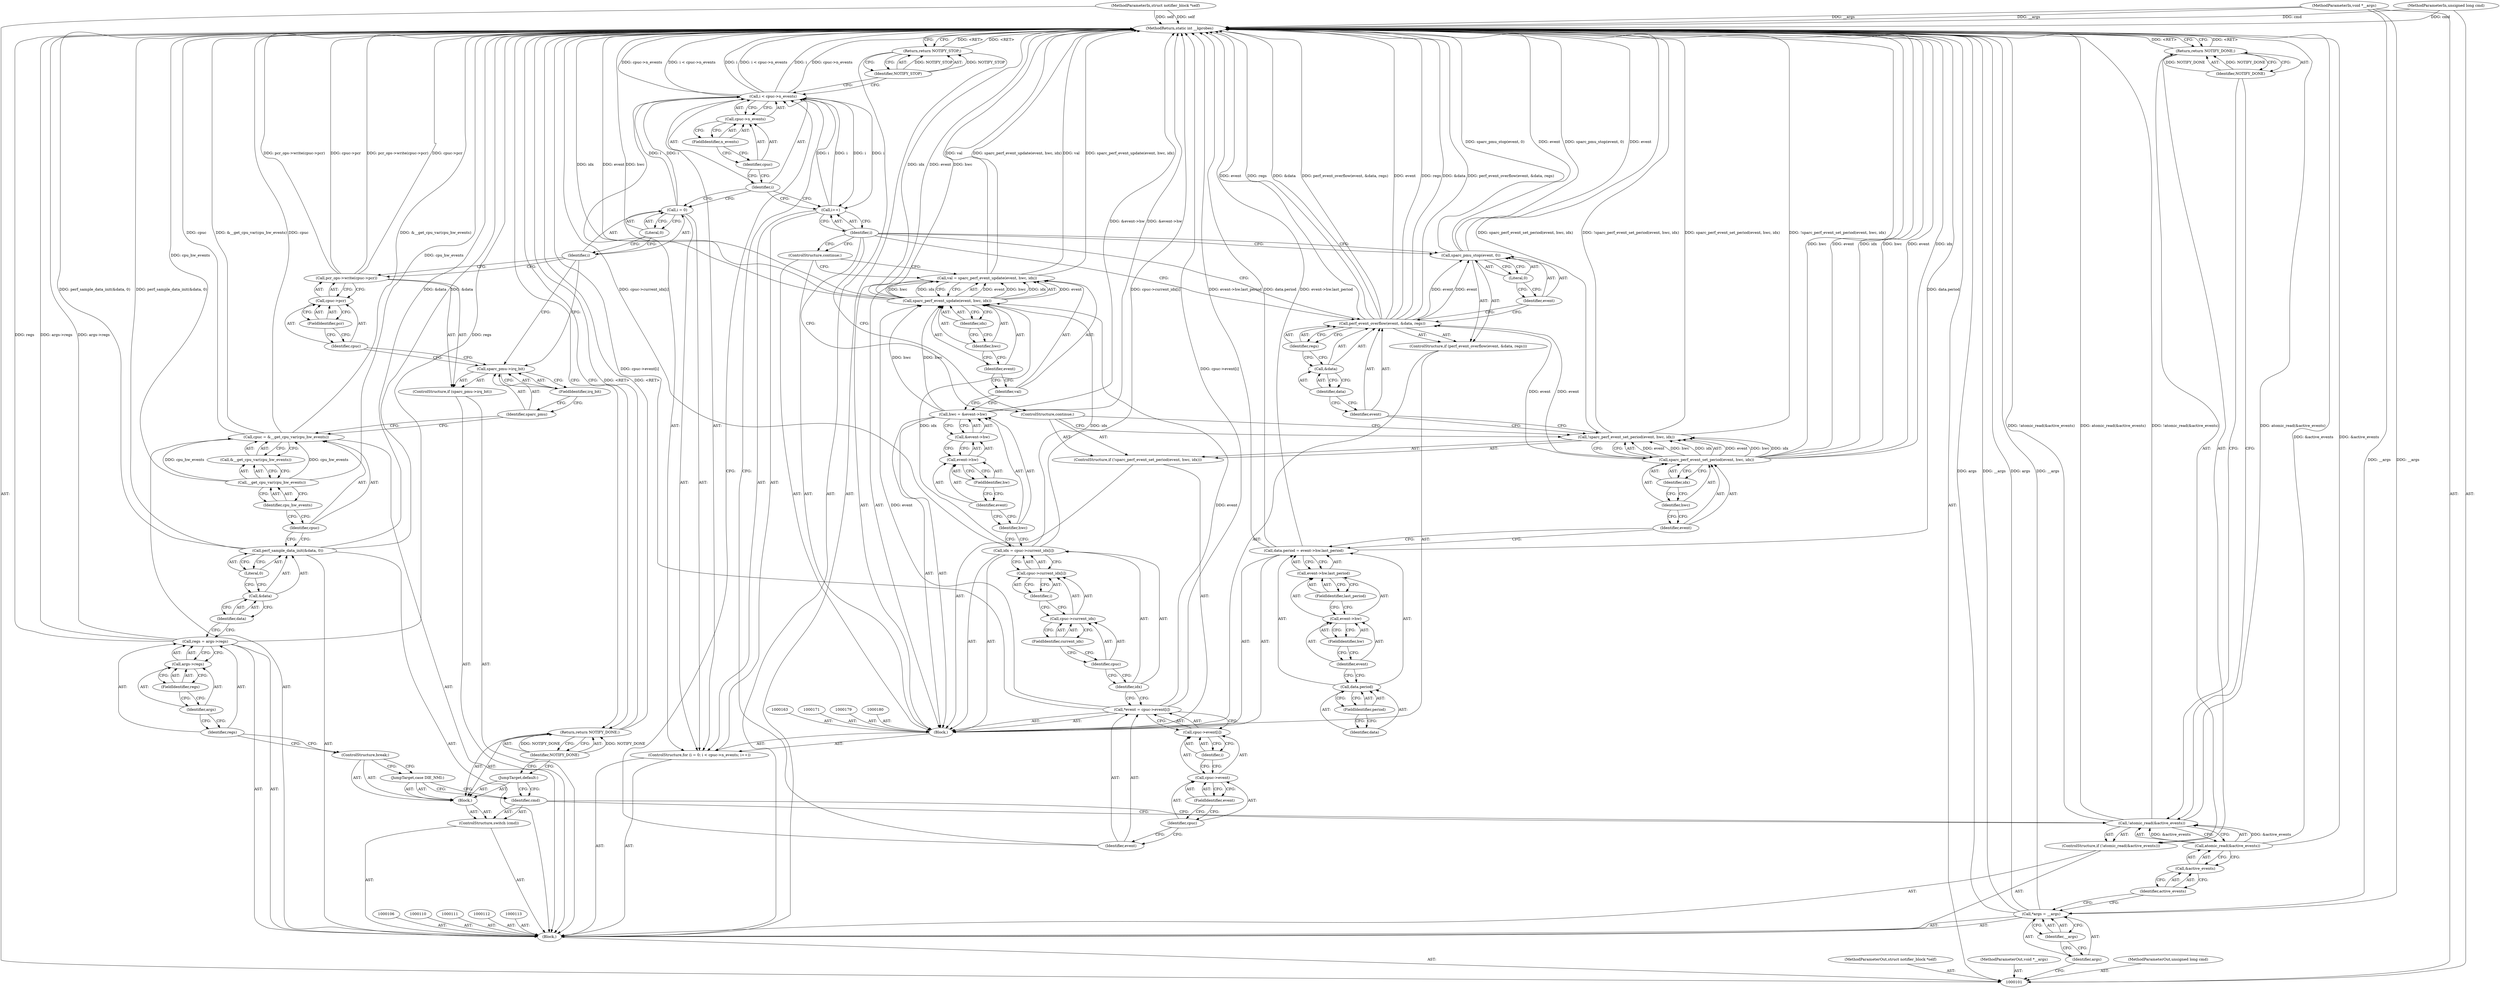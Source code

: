 digraph "0_linux_a8b0ca17b80e92faab46ee7179ba9e99ccb61233_31" {
"1000221" [label="(MethodReturn,static int __kprobes)"];
"1000102" [label="(MethodParameterIn,struct notifier_block *self)"];
"1000314" [label="(MethodParameterOut,struct notifier_block *self)"];
"1000114" [label="(ControlStructure,if (!atomic_read(&active_events)))"];
"1000117" [label="(Call,&active_events)"];
"1000118" [label="(Identifier,active_events)"];
"1000115" [label="(Call,!atomic_read(&active_events))"];
"1000116" [label="(Call,atomic_read(&active_events))"];
"1000119" [label="(Return,return NOTIFY_DONE;)"];
"1000120" [label="(Identifier,NOTIFY_DONE)"];
"1000121" [label="(ControlStructure,switch (cmd))"];
"1000123" [label="(Block,)"];
"1000122" [label="(Identifier,cmd)"];
"1000124" [label="(JumpTarget,case DIE_NMI:)"];
"1000125" [label="(ControlStructure,break;)"];
"1000126" [label="(JumpTarget,default:)"];
"1000127" [label="(Return,return NOTIFY_DONE;)"];
"1000128" [label="(Identifier,NOTIFY_DONE)"];
"1000104" [label="(MethodParameterIn,void *__args)"];
"1000316" [label="(MethodParameterOut,void *__args)"];
"1000103" [label="(MethodParameterIn,unsigned long cmd)"];
"1000315" [label="(MethodParameterOut,unsigned long cmd)"];
"1000129" [label="(Call,regs = args->regs)"];
"1000130" [label="(Identifier,regs)"];
"1000133" [label="(FieldIdentifier,regs)"];
"1000131" [label="(Call,args->regs)"];
"1000132" [label="(Identifier,args)"];
"1000134" [label="(Call,perf_sample_data_init(&data, 0))"];
"1000135" [label="(Call,&data)"];
"1000136" [label="(Identifier,data)"];
"1000137" [label="(Literal,0)"];
"1000138" [label="(Call,cpuc = &__get_cpu_var(cpu_hw_events))"];
"1000139" [label="(Identifier,cpuc)"];
"1000142" [label="(Identifier,cpu_hw_events)"];
"1000140" [label="(Call,&__get_cpu_var(cpu_hw_events))"];
"1000141" [label="(Call,__get_cpu_var(cpu_hw_events))"];
"1000105" [label="(Block,)"];
"1000143" [label="(ControlStructure,if (sparc_pmu->irq_bit))"];
"1000146" [label="(FieldIdentifier,irq_bit)"];
"1000144" [label="(Call,sparc_pmu->irq_bit)"];
"1000145" [label="(Identifier,sparc_pmu)"];
"1000148" [label="(Call,cpuc->pcr)"];
"1000149" [label="(Identifier,cpuc)"];
"1000147" [label="(Call,pcr_ops->write(cpuc->pcr))"];
"1000150" [label="(FieldIdentifier,pcr)"];
"1000151" [label="(ControlStructure,for (i = 0; i < cpuc->n_events; i++))"];
"1000154" [label="(Literal,0)"];
"1000155" [label="(Call,i < cpuc->n_events)"];
"1000156" [label="(Identifier,i)"];
"1000157" [label="(Call,cpuc->n_events)"];
"1000158" [label="(Identifier,cpuc)"];
"1000159" [label="(FieldIdentifier,n_events)"];
"1000160" [label="(Call,i++)"];
"1000161" [label="(Identifier,i)"];
"1000152" [label="(Call,i = 0)"];
"1000153" [label="(Identifier,i)"];
"1000164" [label="(Call,*event = cpuc->event[i])"];
"1000165" [label="(Identifier,event)"];
"1000166" [label="(Call,cpuc->event[i])"];
"1000167" [label="(Call,cpuc->event)"];
"1000168" [label="(Identifier,cpuc)"];
"1000169" [label="(FieldIdentifier,event)"];
"1000170" [label="(Identifier,i)"];
"1000174" [label="(Call,cpuc->current_idx[i])"];
"1000175" [label="(Call,cpuc->current_idx)"];
"1000176" [label="(Identifier,cpuc)"];
"1000177" [label="(FieldIdentifier,current_idx)"];
"1000178" [label="(Identifier,i)"];
"1000172" [label="(Call,idx = cpuc->current_idx[i])"];
"1000173" [label="(Identifier,idx)"];
"1000107" [label="(Call,*args = __args)"];
"1000108" [label="(Identifier,args)"];
"1000109" [label="(Identifier,__args)"];
"1000162" [label="(Block,)"];
"1000186" [label="(FieldIdentifier,hw)"];
"1000181" [label="(Call,hwc = &event->hw)"];
"1000182" [label="(Identifier,hwc)"];
"1000183" [label="(Call,&event->hw)"];
"1000184" [label="(Call,event->hw)"];
"1000185" [label="(Identifier,event)"];
"1000187" [label="(Call,val = sparc_perf_event_update(event, hwc, idx))"];
"1000188" [label="(Identifier,val)"];
"1000190" [label="(Identifier,event)"];
"1000191" [label="(Identifier,hwc)"];
"1000192" [label="(Identifier,idx)"];
"1000189" [label="(Call,sparc_perf_event_update(event, hwc, idx))"];
"1000193" [label="(ControlStructure,continue;)"];
"1000198" [label="(Call,event->hw.last_period)"];
"1000199" [label="(Call,event->hw)"];
"1000200" [label="(Identifier,event)"];
"1000194" [label="(Call,data.period = event->hw.last_period)"];
"1000195" [label="(Call,data.period)"];
"1000196" [label="(Identifier,data)"];
"1000201" [label="(FieldIdentifier,hw)"];
"1000202" [label="(FieldIdentifier,last_period)"];
"1000197" [label="(FieldIdentifier,period)"];
"1000203" [label="(ControlStructure,if (!sparc_perf_event_set_period(event, hwc, idx)))"];
"1000206" [label="(Identifier,event)"];
"1000207" [label="(Identifier,hwc)"];
"1000208" [label="(Identifier,idx)"];
"1000204" [label="(Call,!sparc_perf_event_set_period(event, hwc, idx))"];
"1000205" [label="(Call,sparc_perf_event_set_period(event, hwc, idx))"];
"1000209" [label="(ControlStructure,continue;)"];
"1000210" [label="(ControlStructure,if (perf_event_overflow(event, &data, regs)))"];
"1000212" [label="(Identifier,event)"];
"1000213" [label="(Call,&data)"];
"1000214" [label="(Identifier,data)"];
"1000215" [label="(Identifier,regs)"];
"1000211" [label="(Call,perf_event_overflow(event, &data, regs))"];
"1000217" [label="(Identifier,event)"];
"1000218" [label="(Literal,0)"];
"1000216" [label="(Call,sparc_pmu_stop(event, 0))"];
"1000219" [label="(Return,return NOTIFY_STOP;)"];
"1000220" [label="(Identifier,NOTIFY_STOP)"];
"1000221" -> "1000101"  [label="AST: "];
"1000221" -> "1000119"  [label="CFG: "];
"1000221" -> "1000127"  [label="CFG: "];
"1000221" -> "1000219"  [label="CFG: "];
"1000127" -> "1000221"  [label="DDG: <RET>"];
"1000119" -> "1000221"  [label="DDG: <RET>"];
"1000219" -> "1000221"  [label="DDG: <RET>"];
"1000107" -> "1000221"  [label="DDG: args"];
"1000107" -> "1000221"  [label="DDG: __args"];
"1000189" -> "1000221"  [label="DDG: event"];
"1000189" -> "1000221"  [label="DDG: hwc"];
"1000189" -> "1000221"  [label="DDG: idx"];
"1000104" -> "1000221"  [label="DDG: __args"];
"1000205" -> "1000221"  [label="DDG: hwc"];
"1000205" -> "1000221"  [label="DDG: event"];
"1000205" -> "1000221"  [label="DDG: idx"];
"1000102" -> "1000221"  [label="DDG: self"];
"1000211" -> "1000221"  [label="DDG: event"];
"1000211" -> "1000221"  [label="DDG: regs"];
"1000211" -> "1000221"  [label="DDG: &data"];
"1000211" -> "1000221"  [label="DDG: perf_event_overflow(event, &data, regs)"];
"1000204" -> "1000221"  [label="DDG: sparc_perf_event_set_period(event, hwc, idx)"];
"1000204" -> "1000221"  [label="DDG: !sparc_perf_event_set_period(event, hwc, idx)"];
"1000187" -> "1000221"  [label="DDG: val"];
"1000187" -> "1000221"  [label="DDG: sparc_perf_event_update(event, hwc, idx)"];
"1000116" -> "1000221"  [label="DDG: &active_events"];
"1000129" -> "1000221"  [label="DDG: regs"];
"1000129" -> "1000221"  [label="DDG: args->regs"];
"1000141" -> "1000221"  [label="DDG: cpu_hw_events"];
"1000216" -> "1000221"  [label="DDG: sparc_pmu_stop(event, 0)"];
"1000216" -> "1000221"  [label="DDG: event"];
"1000155" -> "1000221"  [label="DDG: cpuc->n_events"];
"1000155" -> "1000221"  [label="DDG: i < cpuc->n_events"];
"1000155" -> "1000221"  [label="DDG: i"];
"1000138" -> "1000221"  [label="DDG: cpuc"];
"1000138" -> "1000221"  [label="DDG: &__get_cpu_var(cpu_hw_events)"];
"1000164" -> "1000221"  [label="DDG: cpuc->event[i]"];
"1000194" -> "1000221"  [label="DDG: data.period"];
"1000194" -> "1000221"  [label="DDG: event->hw.last_period"];
"1000103" -> "1000221"  [label="DDG: cmd"];
"1000134" -> "1000221"  [label="DDG: perf_sample_data_init(&data, 0)"];
"1000134" -> "1000221"  [label="DDG: &data"];
"1000115" -> "1000221"  [label="DDG: !atomic_read(&active_events)"];
"1000115" -> "1000221"  [label="DDG: atomic_read(&active_events)"];
"1000147" -> "1000221"  [label="DDG: cpuc->pcr"];
"1000147" -> "1000221"  [label="DDG: pcr_ops->write(cpuc->pcr)"];
"1000181" -> "1000221"  [label="DDG: &event->hw"];
"1000172" -> "1000221"  [label="DDG: cpuc->current_idx[i]"];
"1000102" -> "1000101"  [label="AST: "];
"1000102" -> "1000221"  [label="DDG: self"];
"1000314" -> "1000101"  [label="AST: "];
"1000114" -> "1000105"  [label="AST: "];
"1000115" -> "1000114"  [label="AST: "];
"1000119" -> "1000114"  [label="AST: "];
"1000117" -> "1000116"  [label="AST: "];
"1000117" -> "1000118"  [label="CFG: "];
"1000118" -> "1000117"  [label="AST: "];
"1000116" -> "1000117"  [label="CFG: "];
"1000118" -> "1000117"  [label="AST: "];
"1000118" -> "1000107"  [label="CFG: "];
"1000117" -> "1000118"  [label="CFG: "];
"1000115" -> "1000114"  [label="AST: "];
"1000115" -> "1000116"  [label="CFG: "];
"1000116" -> "1000115"  [label="AST: "];
"1000120" -> "1000115"  [label="CFG: "];
"1000122" -> "1000115"  [label="CFG: "];
"1000115" -> "1000221"  [label="DDG: !atomic_read(&active_events)"];
"1000115" -> "1000221"  [label="DDG: atomic_read(&active_events)"];
"1000116" -> "1000115"  [label="DDG: &active_events"];
"1000116" -> "1000115"  [label="AST: "];
"1000116" -> "1000117"  [label="CFG: "];
"1000117" -> "1000116"  [label="AST: "];
"1000115" -> "1000116"  [label="CFG: "];
"1000116" -> "1000221"  [label="DDG: &active_events"];
"1000116" -> "1000115"  [label="DDG: &active_events"];
"1000119" -> "1000114"  [label="AST: "];
"1000119" -> "1000120"  [label="CFG: "];
"1000120" -> "1000119"  [label="AST: "];
"1000221" -> "1000119"  [label="CFG: "];
"1000119" -> "1000221"  [label="DDG: <RET>"];
"1000120" -> "1000119"  [label="DDG: NOTIFY_DONE"];
"1000120" -> "1000119"  [label="AST: "];
"1000120" -> "1000115"  [label="CFG: "];
"1000119" -> "1000120"  [label="CFG: "];
"1000120" -> "1000119"  [label="DDG: NOTIFY_DONE"];
"1000121" -> "1000105"  [label="AST: "];
"1000122" -> "1000121"  [label="AST: "];
"1000123" -> "1000121"  [label="AST: "];
"1000123" -> "1000121"  [label="AST: "];
"1000124" -> "1000123"  [label="AST: "];
"1000125" -> "1000123"  [label="AST: "];
"1000126" -> "1000123"  [label="AST: "];
"1000127" -> "1000123"  [label="AST: "];
"1000122" -> "1000121"  [label="AST: "];
"1000122" -> "1000115"  [label="CFG: "];
"1000124" -> "1000122"  [label="CFG: "];
"1000126" -> "1000122"  [label="CFG: "];
"1000124" -> "1000123"  [label="AST: "];
"1000124" -> "1000122"  [label="CFG: "];
"1000125" -> "1000124"  [label="CFG: "];
"1000125" -> "1000123"  [label="AST: "];
"1000125" -> "1000124"  [label="CFG: "];
"1000130" -> "1000125"  [label="CFG: "];
"1000126" -> "1000123"  [label="AST: "];
"1000126" -> "1000122"  [label="CFG: "];
"1000128" -> "1000126"  [label="CFG: "];
"1000127" -> "1000123"  [label="AST: "];
"1000127" -> "1000128"  [label="CFG: "];
"1000128" -> "1000127"  [label="AST: "];
"1000221" -> "1000127"  [label="CFG: "];
"1000127" -> "1000221"  [label="DDG: <RET>"];
"1000128" -> "1000127"  [label="DDG: NOTIFY_DONE"];
"1000128" -> "1000127"  [label="AST: "];
"1000128" -> "1000126"  [label="CFG: "];
"1000127" -> "1000128"  [label="CFG: "];
"1000128" -> "1000127"  [label="DDG: NOTIFY_DONE"];
"1000104" -> "1000101"  [label="AST: "];
"1000104" -> "1000221"  [label="DDG: __args"];
"1000104" -> "1000107"  [label="DDG: __args"];
"1000316" -> "1000101"  [label="AST: "];
"1000103" -> "1000101"  [label="AST: "];
"1000103" -> "1000221"  [label="DDG: cmd"];
"1000315" -> "1000101"  [label="AST: "];
"1000129" -> "1000105"  [label="AST: "];
"1000129" -> "1000131"  [label="CFG: "];
"1000130" -> "1000129"  [label="AST: "];
"1000131" -> "1000129"  [label="AST: "];
"1000136" -> "1000129"  [label="CFG: "];
"1000129" -> "1000221"  [label="DDG: regs"];
"1000129" -> "1000221"  [label="DDG: args->regs"];
"1000130" -> "1000129"  [label="AST: "];
"1000130" -> "1000125"  [label="CFG: "];
"1000132" -> "1000130"  [label="CFG: "];
"1000133" -> "1000131"  [label="AST: "];
"1000133" -> "1000132"  [label="CFG: "];
"1000131" -> "1000133"  [label="CFG: "];
"1000131" -> "1000129"  [label="AST: "];
"1000131" -> "1000133"  [label="CFG: "];
"1000132" -> "1000131"  [label="AST: "];
"1000133" -> "1000131"  [label="AST: "];
"1000129" -> "1000131"  [label="CFG: "];
"1000132" -> "1000131"  [label="AST: "];
"1000132" -> "1000130"  [label="CFG: "];
"1000133" -> "1000132"  [label="CFG: "];
"1000134" -> "1000105"  [label="AST: "];
"1000134" -> "1000137"  [label="CFG: "];
"1000135" -> "1000134"  [label="AST: "];
"1000137" -> "1000134"  [label="AST: "];
"1000139" -> "1000134"  [label="CFG: "];
"1000134" -> "1000221"  [label="DDG: perf_sample_data_init(&data, 0)"];
"1000134" -> "1000221"  [label="DDG: &data"];
"1000135" -> "1000134"  [label="AST: "];
"1000135" -> "1000136"  [label="CFG: "];
"1000136" -> "1000135"  [label="AST: "];
"1000137" -> "1000135"  [label="CFG: "];
"1000136" -> "1000135"  [label="AST: "];
"1000136" -> "1000129"  [label="CFG: "];
"1000135" -> "1000136"  [label="CFG: "];
"1000137" -> "1000134"  [label="AST: "];
"1000137" -> "1000135"  [label="CFG: "];
"1000134" -> "1000137"  [label="CFG: "];
"1000138" -> "1000105"  [label="AST: "];
"1000138" -> "1000140"  [label="CFG: "];
"1000139" -> "1000138"  [label="AST: "];
"1000140" -> "1000138"  [label="AST: "];
"1000145" -> "1000138"  [label="CFG: "];
"1000138" -> "1000221"  [label="DDG: cpuc"];
"1000138" -> "1000221"  [label="DDG: &__get_cpu_var(cpu_hw_events)"];
"1000141" -> "1000138"  [label="DDG: cpu_hw_events"];
"1000139" -> "1000138"  [label="AST: "];
"1000139" -> "1000134"  [label="CFG: "];
"1000142" -> "1000139"  [label="CFG: "];
"1000142" -> "1000141"  [label="AST: "];
"1000142" -> "1000139"  [label="CFG: "];
"1000141" -> "1000142"  [label="CFG: "];
"1000140" -> "1000138"  [label="AST: "];
"1000140" -> "1000141"  [label="CFG: "];
"1000141" -> "1000140"  [label="AST: "];
"1000138" -> "1000140"  [label="CFG: "];
"1000141" -> "1000140"  [label="AST: "];
"1000141" -> "1000142"  [label="CFG: "];
"1000142" -> "1000141"  [label="AST: "];
"1000140" -> "1000141"  [label="CFG: "];
"1000141" -> "1000221"  [label="DDG: cpu_hw_events"];
"1000141" -> "1000138"  [label="DDG: cpu_hw_events"];
"1000105" -> "1000101"  [label="AST: "];
"1000106" -> "1000105"  [label="AST: "];
"1000107" -> "1000105"  [label="AST: "];
"1000110" -> "1000105"  [label="AST: "];
"1000111" -> "1000105"  [label="AST: "];
"1000112" -> "1000105"  [label="AST: "];
"1000113" -> "1000105"  [label="AST: "];
"1000114" -> "1000105"  [label="AST: "];
"1000121" -> "1000105"  [label="AST: "];
"1000129" -> "1000105"  [label="AST: "];
"1000134" -> "1000105"  [label="AST: "];
"1000138" -> "1000105"  [label="AST: "];
"1000143" -> "1000105"  [label="AST: "];
"1000151" -> "1000105"  [label="AST: "];
"1000219" -> "1000105"  [label="AST: "];
"1000143" -> "1000105"  [label="AST: "];
"1000144" -> "1000143"  [label="AST: "];
"1000147" -> "1000143"  [label="AST: "];
"1000146" -> "1000144"  [label="AST: "];
"1000146" -> "1000145"  [label="CFG: "];
"1000144" -> "1000146"  [label="CFG: "];
"1000144" -> "1000143"  [label="AST: "];
"1000144" -> "1000146"  [label="CFG: "];
"1000145" -> "1000144"  [label="AST: "];
"1000146" -> "1000144"  [label="AST: "];
"1000149" -> "1000144"  [label="CFG: "];
"1000153" -> "1000144"  [label="CFG: "];
"1000145" -> "1000144"  [label="AST: "];
"1000145" -> "1000138"  [label="CFG: "];
"1000146" -> "1000145"  [label="CFG: "];
"1000148" -> "1000147"  [label="AST: "];
"1000148" -> "1000150"  [label="CFG: "];
"1000149" -> "1000148"  [label="AST: "];
"1000150" -> "1000148"  [label="AST: "];
"1000147" -> "1000148"  [label="CFG: "];
"1000149" -> "1000148"  [label="AST: "];
"1000149" -> "1000144"  [label="CFG: "];
"1000150" -> "1000149"  [label="CFG: "];
"1000147" -> "1000143"  [label="AST: "];
"1000147" -> "1000148"  [label="CFG: "];
"1000148" -> "1000147"  [label="AST: "];
"1000153" -> "1000147"  [label="CFG: "];
"1000147" -> "1000221"  [label="DDG: cpuc->pcr"];
"1000147" -> "1000221"  [label="DDG: pcr_ops->write(cpuc->pcr)"];
"1000150" -> "1000148"  [label="AST: "];
"1000150" -> "1000149"  [label="CFG: "];
"1000148" -> "1000150"  [label="CFG: "];
"1000151" -> "1000105"  [label="AST: "];
"1000152" -> "1000151"  [label="AST: "];
"1000155" -> "1000151"  [label="AST: "];
"1000160" -> "1000151"  [label="AST: "];
"1000162" -> "1000151"  [label="AST: "];
"1000154" -> "1000152"  [label="AST: "];
"1000154" -> "1000153"  [label="CFG: "];
"1000152" -> "1000154"  [label="CFG: "];
"1000155" -> "1000151"  [label="AST: "];
"1000155" -> "1000157"  [label="CFG: "];
"1000156" -> "1000155"  [label="AST: "];
"1000157" -> "1000155"  [label="AST: "];
"1000165" -> "1000155"  [label="CFG: "];
"1000220" -> "1000155"  [label="CFG: "];
"1000155" -> "1000221"  [label="DDG: cpuc->n_events"];
"1000155" -> "1000221"  [label="DDG: i < cpuc->n_events"];
"1000155" -> "1000221"  [label="DDG: i"];
"1000152" -> "1000155"  [label="DDG: i"];
"1000160" -> "1000155"  [label="DDG: i"];
"1000155" -> "1000160"  [label="DDG: i"];
"1000156" -> "1000155"  [label="AST: "];
"1000156" -> "1000152"  [label="CFG: "];
"1000156" -> "1000160"  [label="CFG: "];
"1000158" -> "1000156"  [label="CFG: "];
"1000157" -> "1000155"  [label="AST: "];
"1000157" -> "1000159"  [label="CFG: "];
"1000158" -> "1000157"  [label="AST: "];
"1000159" -> "1000157"  [label="AST: "];
"1000155" -> "1000157"  [label="CFG: "];
"1000158" -> "1000157"  [label="AST: "];
"1000158" -> "1000156"  [label="CFG: "];
"1000159" -> "1000158"  [label="CFG: "];
"1000159" -> "1000157"  [label="AST: "];
"1000159" -> "1000158"  [label="CFG: "];
"1000157" -> "1000159"  [label="CFG: "];
"1000160" -> "1000151"  [label="AST: "];
"1000160" -> "1000161"  [label="CFG: "];
"1000161" -> "1000160"  [label="AST: "];
"1000156" -> "1000160"  [label="CFG: "];
"1000160" -> "1000155"  [label="DDG: i"];
"1000155" -> "1000160"  [label="DDG: i"];
"1000161" -> "1000160"  [label="AST: "];
"1000161" -> "1000193"  [label="CFG: "];
"1000161" -> "1000209"  [label="CFG: "];
"1000161" -> "1000216"  [label="CFG: "];
"1000161" -> "1000211"  [label="CFG: "];
"1000160" -> "1000161"  [label="CFG: "];
"1000152" -> "1000151"  [label="AST: "];
"1000152" -> "1000154"  [label="CFG: "];
"1000153" -> "1000152"  [label="AST: "];
"1000154" -> "1000152"  [label="AST: "];
"1000156" -> "1000152"  [label="CFG: "];
"1000152" -> "1000155"  [label="DDG: i"];
"1000153" -> "1000152"  [label="AST: "];
"1000153" -> "1000147"  [label="CFG: "];
"1000153" -> "1000144"  [label="CFG: "];
"1000154" -> "1000153"  [label="CFG: "];
"1000164" -> "1000162"  [label="AST: "];
"1000164" -> "1000166"  [label="CFG: "];
"1000165" -> "1000164"  [label="AST: "];
"1000166" -> "1000164"  [label="AST: "];
"1000173" -> "1000164"  [label="CFG: "];
"1000164" -> "1000221"  [label="DDG: cpuc->event[i]"];
"1000164" -> "1000189"  [label="DDG: event"];
"1000165" -> "1000164"  [label="AST: "];
"1000165" -> "1000155"  [label="CFG: "];
"1000168" -> "1000165"  [label="CFG: "];
"1000166" -> "1000164"  [label="AST: "];
"1000166" -> "1000170"  [label="CFG: "];
"1000167" -> "1000166"  [label="AST: "];
"1000170" -> "1000166"  [label="AST: "];
"1000164" -> "1000166"  [label="CFG: "];
"1000167" -> "1000166"  [label="AST: "];
"1000167" -> "1000169"  [label="CFG: "];
"1000168" -> "1000167"  [label="AST: "];
"1000169" -> "1000167"  [label="AST: "];
"1000170" -> "1000167"  [label="CFG: "];
"1000168" -> "1000167"  [label="AST: "];
"1000168" -> "1000165"  [label="CFG: "];
"1000169" -> "1000168"  [label="CFG: "];
"1000169" -> "1000167"  [label="AST: "];
"1000169" -> "1000168"  [label="CFG: "];
"1000167" -> "1000169"  [label="CFG: "];
"1000170" -> "1000166"  [label="AST: "];
"1000170" -> "1000167"  [label="CFG: "];
"1000166" -> "1000170"  [label="CFG: "];
"1000174" -> "1000172"  [label="AST: "];
"1000174" -> "1000178"  [label="CFG: "];
"1000175" -> "1000174"  [label="AST: "];
"1000178" -> "1000174"  [label="AST: "];
"1000172" -> "1000174"  [label="CFG: "];
"1000175" -> "1000174"  [label="AST: "];
"1000175" -> "1000177"  [label="CFG: "];
"1000176" -> "1000175"  [label="AST: "];
"1000177" -> "1000175"  [label="AST: "];
"1000178" -> "1000175"  [label="CFG: "];
"1000176" -> "1000175"  [label="AST: "];
"1000176" -> "1000173"  [label="CFG: "];
"1000177" -> "1000176"  [label="CFG: "];
"1000177" -> "1000175"  [label="AST: "];
"1000177" -> "1000176"  [label="CFG: "];
"1000175" -> "1000177"  [label="CFG: "];
"1000178" -> "1000174"  [label="AST: "];
"1000178" -> "1000175"  [label="CFG: "];
"1000174" -> "1000178"  [label="CFG: "];
"1000172" -> "1000162"  [label="AST: "];
"1000172" -> "1000174"  [label="CFG: "];
"1000173" -> "1000172"  [label="AST: "];
"1000174" -> "1000172"  [label="AST: "];
"1000182" -> "1000172"  [label="CFG: "];
"1000172" -> "1000221"  [label="DDG: cpuc->current_idx[i]"];
"1000172" -> "1000189"  [label="DDG: idx"];
"1000173" -> "1000172"  [label="AST: "];
"1000173" -> "1000164"  [label="CFG: "];
"1000176" -> "1000173"  [label="CFG: "];
"1000107" -> "1000105"  [label="AST: "];
"1000107" -> "1000109"  [label="CFG: "];
"1000108" -> "1000107"  [label="AST: "];
"1000109" -> "1000107"  [label="AST: "];
"1000118" -> "1000107"  [label="CFG: "];
"1000107" -> "1000221"  [label="DDG: args"];
"1000107" -> "1000221"  [label="DDG: __args"];
"1000104" -> "1000107"  [label="DDG: __args"];
"1000108" -> "1000107"  [label="AST: "];
"1000108" -> "1000101"  [label="CFG: "];
"1000109" -> "1000108"  [label="CFG: "];
"1000109" -> "1000107"  [label="AST: "];
"1000109" -> "1000108"  [label="CFG: "];
"1000107" -> "1000109"  [label="CFG: "];
"1000162" -> "1000151"  [label="AST: "];
"1000163" -> "1000162"  [label="AST: "];
"1000164" -> "1000162"  [label="AST: "];
"1000171" -> "1000162"  [label="AST: "];
"1000172" -> "1000162"  [label="AST: "];
"1000179" -> "1000162"  [label="AST: "];
"1000180" -> "1000162"  [label="AST: "];
"1000181" -> "1000162"  [label="AST: "];
"1000187" -> "1000162"  [label="AST: "];
"1000193" -> "1000162"  [label="AST: "];
"1000194" -> "1000162"  [label="AST: "];
"1000203" -> "1000162"  [label="AST: "];
"1000210" -> "1000162"  [label="AST: "];
"1000186" -> "1000184"  [label="AST: "];
"1000186" -> "1000185"  [label="CFG: "];
"1000184" -> "1000186"  [label="CFG: "];
"1000181" -> "1000162"  [label="AST: "];
"1000181" -> "1000183"  [label="CFG: "];
"1000182" -> "1000181"  [label="AST: "];
"1000183" -> "1000181"  [label="AST: "];
"1000188" -> "1000181"  [label="CFG: "];
"1000181" -> "1000221"  [label="DDG: &event->hw"];
"1000181" -> "1000189"  [label="DDG: hwc"];
"1000182" -> "1000181"  [label="AST: "];
"1000182" -> "1000172"  [label="CFG: "];
"1000185" -> "1000182"  [label="CFG: "];
"1000183" -> "1000181"  [label="AST: "];
"1000183" -> "1000184"  [label="CFG: "];
"1000184" -> "1000183"  [label="AST: "];
"1000181" -> "1000183"  [label="CFG: "];
"1000184" -> "1000183"  [label="AST: "];
"1000184" -> "1000186"  [label="CFG: "];
"1000185" -> "1000184"  [label="AST: "];
"1000186" -> "1000184"  [label="AST: "];
"1000183" -> "1000184"  [label="CFG: "];
"1000185" -> "1000184"  [label="AST: "];
"1000185" -> "1000182"  [label="CFG: "];
"1000186" -> "1000185"  [label="CFG: "];
"1000187" -> "1000162"  [label="AST: "];
"1000187" -> "1000189"  [label="CFG: "];
"1000188" -> "1000187"  [label="AST: "];
"1000189" -> "1000187"  [label="AST: "];
"1000193" -> "1000187"  [label="CFG: "];
"1000187" -> "1000221"  [label="DDG: val"];
"1000187" -> "1000221"  [label="DDG: sparc_perf_event_update(event, hwc, idx)"];
"1000189" -> "1000187"  [label="DDG: event"];
"1000189" -> "1000187"  [label="DDG: hwc"];
"1000189" -> "1000187"  [label="DDG: idx"];
"1000188" -> "1000187"  [label="AST: "];
"1000188" -> "1000181"  [label="CFG: "];
"1000190" -> "1000188"  [label="CFG: "];
"1000190" -> "1000189"  [label="AST: "];
"1000190" -> "1000188"  [label="CFG: "];
"1000191" -> "1000190"  [label="CFG: "];
"1000191" -> "1000189"  [label="AST: "];
"1000191" -> "1000190"  [label="CFG: "];
"1000192" -> "1000191"  [label="CFG: "];
"1000192" -> "1000189"  [label="AST: "];
"1000192" -> "1000191"  [label="CFG: "];
"1000189" -> "1000192"  [label="CFG: "];
"1000189" -> "1000187"  [label="AST: "];
"1000189" -> "1000192"  [label="CFG: "];
"1000190" -> "1000189"  [label="AST: "];
"1000191" -> "1000189"  [label="AST: "];
"1000192" -> "1000189"  [label="AST: "];
"1000187" -> "1000189"  [label="CFG: "];
"1000189" -> "1000221"  [label="DDG: event"];
"1000189" -> "1000221"  [label="DDG: hwc"];
"1000189" -> "1000221"  [label="DDG: idx"];
"1000189" -> "1000187"  [label="DDG: event"];
"1000189" -> "1000187"  [label="DDG: hwc"];
"1000189" -> "1000187"  [label="DDG: idx"];
"1000164" -> "1000189"  [label="DDG: event"];
"1000181" -> "1000189"  [label="DDG: hwc"];
"1000172" -> "1000189"  [label="DDG: idx"];
"1000193" -> "1000162"  [label="AST: "];
"1000193" -> "1000187"  [label="CFG: "];
"1000161" -> "1000193"  [label="CFG: "];
"1000198" -> "1000194"  [label="AST: "];
"1000198" -> "1000202"  [label="CFG: "];
"1000199" -> "1000198"  [label="AST: "];
"1000202" -> "1000198"  [label="AST: "];
"1000194" -> "1000198"  [label="CFG: "];
"1000199" -> "1000198"  [label="AST: "];
"1000199" -> "1000201"  [label="CFG: "];
"1000200" -> "1000199"  [label="AST: "];
"1000201" -> "1000199"  [label="AST: "];
"1000202" -> "1000199"  [label="CFG: "];
"1000200" -> "1000199"  [label="AST: "];
"1000200" -> "1000195"  [label="CFG: "];
"1000201" -> "1000200"  [label="CFG: "];
"1000194" -> "1000162"  [label="AST: "];
"1000194" -> "1000198"  [label="CFG: "];
"1000195" -> "1000194"  [label="AST: "];
"1000198" -> "1000194"  [label="AST: "];
"1000206" -> "1000194"  [label="CFG: "];
"1000194" -> "1000221"  [label="DDG: data.period"];
"1000194" -> "1000221"  [label="DDG: event->hw.last_period"];
"1000195" -> "1000194"  [label="AST: "];
"1000195" -> "1000197"  [label="CFG: "];
"1000196" -> "1000195"  [label="AST: "];
"1000197" -> "1000195"  [label="AST: "];
"1000200" -> "1000195"  [label="CFG: "];
"1000196" -> "1000195"  [label="AST: "];
"1000197" -> "1000196"  [label="CFG: "];
"1000201" -> "1000199"  [label="AST: "];
"1000201" -> "1000200"  [label="CFG: "];
"1000199" -> "1000201"  [label="CFG: "];
"1000202" -> "1000198"  [label="AST: "];
"1000202" -> "1000199"  [label="CFG: "];
"1000198" -> "1000202"  [label="CFG: "];
"1000197" -> "1000195"  [label="AST: "];
"1000197" -> "1000196"  [label="CFG: "];
"1000195" -> "1000197"  [label="CFG: "];
"1000203" -> "1000162"  [label="AST: "];
"1000204" -> "1000203"  [label="AST: "];
"1000209" -> "1000203"  [label="AST: "];
"1000206" -> "1000205"  [label="AST: "];
"1000206" -> "1000194"  [label="CFG: "];
"1000207" -> "1000206"  [label="CFG: "];
"1000207" -> "1000205"  [label="AST: "];
"1000207" -> "1000206"  [label="CFG: "];
"1000208" -> "1000207"  [label="CFG: "];
"1000208" -> "1000205"  [label="AST: "];
"1000208" -> "1000207"  [label="CFG: "];
"1000205" -> "1000208"  [label="CFG: "];
"1000204" -> "1000203"  [label="AST: "];
"1000204" -> "1000205"  [label="CFG: "];
"1000205" -> "1000204"  [label="AST: "];
"1000209" -> "1000204"  [label="CFG: "];
"1000212" -> "1000204"  [label="CFG: "];
"1000204" -> "1000221"  [label="DDG: sparc_perf_event_set_period(event, hwc, idx)"];
"1000204" -> "1000221"  [label="DDG: !sparc_perf_event_set_period(event, hwc, idx)"];
"1000205" -> "1000204"  [label="DDG: event"];
"1000205" -> "1000204"  [label="DDG: hwc"];
"1000205" -> "1000204"  [label="DDG: idx"];
"1000205" -> "1000204"  [label="AST: "];
"1000205" -> "1000208"  [label="CFG: "];
"1000206" -> "1000205"  [label="AST: "];
"1000207" -> "1000205"  [label="AST: "];
"1000208" -> "1000205"  [label="AST: "];
"1000204" -> "1000205"  [label="CFG: "];
"1000205" -> "1000221"  [label="DDG: hwc"];
"1000205" -> "1000221"  [label="DDG: event"];
"1000205" -> "1000221"  [label="DDG: idx"];
"1000205" -> "1000204"  [label="DDG: event"];
"1000205" -> "1000204"  [label="DDG: hwc"];
"1000205" -> "1000204"  [label="DDG: idx"];
"1000205" -> "1000211"  [label="DDG: event"];
"1000209" -> "1000203"  [label="AST: "];
"1000209" -> "1000204"  [label="CFG: "];
"1000161" -> "1000209"  [label="CFG: "];
"1000210" -> "1000162"  [label="AST: "];
"1000211" -> "1000210"  [label="AST: "];
"1000216" -> "1000210"  [label="AST: "];
"1000212" -> "1000211"  [label="AST: "];
"1000212" -> "1000204"  [label="CFG: "];
"1000214" -> "1000212"  [label="CFG: "];
"1000213" -> "1000211"  [label="AST: "];
"1000213" -> "1000214"  [label="CFG: "];
"1000214" -> "1000213"  [label="AST: "];
"1000215" -> "1000213"  [label="CFG: "];
"1000214" -> "1000213"  [label="AST: "];
"1000214" -> "1000212"  [label="CFG: "];
"1000213" -> "1000214"  [label="CFG: "];
"1000215" -> "1000211"  [label="AST: "];
"1000215" -> "1000213"  [label="CFG: "];
"1000211" -> "1000215"  [label="CFG: "];
"1000211" -> "1000210"  [label="AST: "];
"1000211" -> "1000215"  [label="CFG: "];
"1000212" -> "1000211"  [label="AST: "];
"1000213" -> "1000211"  [label="AST: "];
"1000215" -> "1000211"  [label="AST: "];
"1000217" -> "1000211"  [label="CFG: "];
"1000161" -> "1000211"  [label="CFG: "];
"1000211" -> "1000221"  [label="DDG: event"];
"1000211" -> "1000221"  [label="DDG: regs"];
"1000211" -> "1000221"  [label="DDG: &data"];
"1000211" -> "1000221"  [label="DDG: perf_event_overflow(event, &data, regs)"];
"1000205" -> "1000211"  [label="DDG: event"];
"1000211" -> "1000216"  [label="DDG: event"];
"1000217" -> "1000216"  [label="AST: "];
"1000217" -> "1000211"  [label="CFG: "];
"1000218" -> "1000217"  [label="CFG: "];
"1000218" -> "1000216"  [label="AST: "];
"1000218" -> "1000217"  [label="CFG: "];
"1000216" -> "1000218"  [label="CFG: "];
"1000216" -> "1000210"  [label="AST: "];
"1000216" -> "1000218"  [label="CFG: "];
"1000217" -> "1000216"  [label="AST: "];
"1000218" -> "1000216"  [label="AST: "];
"1000161" -> "1000216"  [label="CFG: "];
"1000216" -> "1000221"  [label="DDG: sparc_pmu_stop(event, 0)"];
"1000216" -> "1000221"  [label="DDG: event"];
"1000211" -> "1000216"  [label="DDG: event"];
"1000219" -> "1000105"  [label="AST: "];
"1000219" -> "1000220"  [label="CFG: "];
"1000220" -> "1000219"  [label="AST: "];
"1000221" -> "1000219"  [label="CFG: "];
"1000219" -> "1000221"  [label="DDG: <RET>"];
"1000220" -> "1000219"  [label="DDG: NOTIFY_STOP"];
"1000220" -> "1000219"  [label="AST: "];
"1000220" -> "1000155"  [label="CFG: "];
"1000219" -> "1000220"  [label="CFG: "];
"1000220" -> "1000219"  [label="DDG: NOTIFY_STOP"];
}
